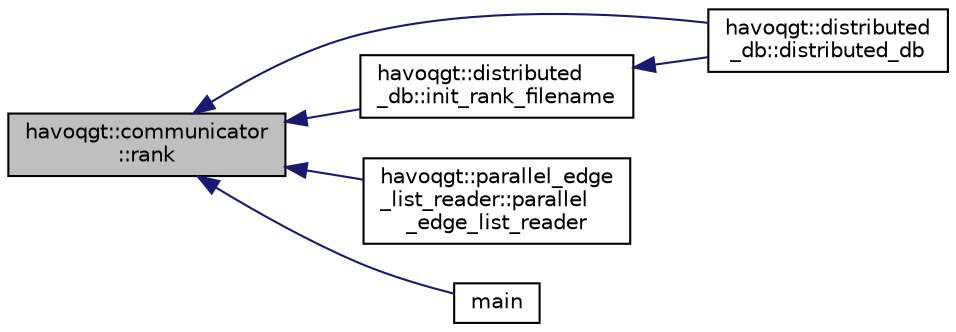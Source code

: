 digraph "havoqgt::communicator::rank"
{
  edge [fontname="Helvetica",fontsize="10",labelfontname="Helvetica",labelfontsize="10"];
  node [fontname="Helvetica",fontsize="10",shape=record];
  rankdir="LR";
  Node1 [label="havoqgt::communicator\l::rank",height=0.2,width=0.4,color="black", fillcolor="grey75", style="filled", fontcolor="black"];
  Node1 -> Node2 [dir="back",color="midnightblue",fontsize="10",style="solid",fontname="Helvetica"];
  Node2 [label="havoqgt::distributed\l_db::distributed_db",height=0.2,width=0.4,color="black", fillcolor="white", style="filled",URL="$classhavoqgt_1_1distributed__db.html#af88d4c6414f401342c52cc4159a9d9f2"];
  Node1 -> Node3 [dir="back",color="midnightblue",fontsize="10",style="solid",fontname="Helvetica"];
  Node3 [label="havoqgt::distributed\l_db::init_rank_filename",height=0.2,width=0.4,color="black", fillcolor="white", style="filled",URL="$classhavoqgt_1_1distributed__db.html#ac8046aed1b8d105f1967d1257989139d"];
  Node3 -> Node2 [dir="back",color="midnightblue",fontsize="10",style="solid",fontname="Helvetica"];
  Node1 -> Node4 [dir="back",color="midnightblue",fontsize="10",style="solid",fontname="Helvetica"];
  Node4 [label="havoqgt::parallel_edge\l_list_reader::parallel\l_edge_list_reader",height=0.2,width=0.4,color="black", fillcolor="white", style="filled",URL="$classhavoqgt_1_1parallel__edge__list__reader.html#a035d9314a3a579b016457b1f97c574a0"];
  Node1 -> Node5 [dir="back",color="midnightblue",fontsize="10",style="solid",fontname="Helvetica"];
  Node5 [label="main",height=0.2,width=0.4,color="black", fillcolor="white", style="filled",URL="$generate__rmat_8cpp.html#a3c04138a5bfe5d72780bb7e82a18e627"];
}
